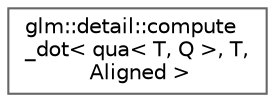 digraph "Graphical Class Hierarchy"
{
 // LATEX_PDF_SIZE
  bgcolor="transparent";
  edge [fontname=Helvetica,fontsize=10,labelfontname=Helvetica,labelfontsize=10];
  node [fontname=Helvetica,fontsize=10,shape=box,height=0.2,width=0.4];
  rankdir="LR";
  Node0 [id="Node000000",label="glm::detail::compute\l_dot\< qua\< T, Q \>, T,\l Aligned \>",height=0.2,width=0.4,color="grey40", fillcolor="white", style="filled",URL="$structglm_1_1detail_1_1compute__dot_3_01qua_3_01_t_00_01_q_01_4_00_01_t_00_01_aligned_01_4.html",tooltip=" "];
}
